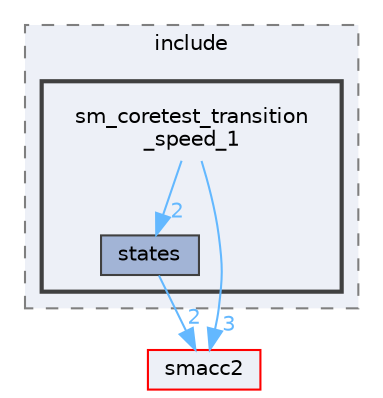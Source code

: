 digraph "smacc2_performance_tools/performance_tests/sm_coretest_transition_speed_1/include/sm_coretest_transition_speed_1"
{
 // LATEX_PDF_SIZE
  bgcolor="transparent";
  edge [fontname=Helvetica,fontsize=10,labelfontname=Helvetica,labelfontsize=10];
  node [fontname=Helvetica,fontsize=10,shape=box,height=0.2,width=0.4];
  compound=true
  subgraph clusterdir_ba7bf52a1446b7454ad8b4c1817b9ead {
    graph [ bgcolor="#edf0f7", pencolor="grey50", label="include", fontname=Helvetica,fontsize=10 style="filled,dashed", URL="dir_ba7bf52a1446b7454ad8b4c1817b9ead.html",tooltip=""]
  subgraph clusterdir_93dc3eacbceceaf7fb2e8234519fe462 {
    graph [ bgcolor="#edf0f7", pencolor="grey25", label="", fontname=Helvetica,fontsize=10 style="filled,bold", URL="dir_93dc3eacbceceaf7fb2e8234519fe462.html",tooltip=""]
    dir_93dc3eacbceceaf7fb2e8234519fe462 [shape=plaintext, label="sm_coretest_transition\l_speed_1"];
  dir_688d2521ef1f4ba2a422826cb833408e [label="states", fillcolor="#a2b4d6", color="grey25", style="filled", URL="dir_688d2521ef1f4ba2a422826cb833408e.html",tooltip=""];
  }
  }
  dir_ce4c19d6108cf5285f3105ec9cd73bf1 [label="smacc2", fillcolor="#edf0f7", color="red", style="filled", URL="dir_ce4c19d6108cf5285f3105ec9cd73bf1.html",tooltip=""];
  dir_93dc3eacbceceaf7fb2e8234519fe462->dir_688d2521ef1f4ba2a422826cb833408e [headlabel="2", labeldistance=1.5 headhref="dir_000119_000167.html" color="steelblue1" fontcolor="steelblue1"];
  dir_93dc3eacbceceaf7fb2e8234519fe462->dir_ce4c19d6108cf5285f3105ec9cd73bf1 [headlabel="3", labeldistance=1.5 headhref="dir_000119_000123.html" color="steelblue1" fontcolor="steelblue1"];
  dir_688d2521ef1f4ba2a422826cb833408e->dir_ce4c19d6108cf5285f3105ec9cd73bf1 [headlabel="2", labeldistance=1.5 headhref="dir_000167_000123.html" color="steelblue1" fontcolor="steelblue1"];
}
